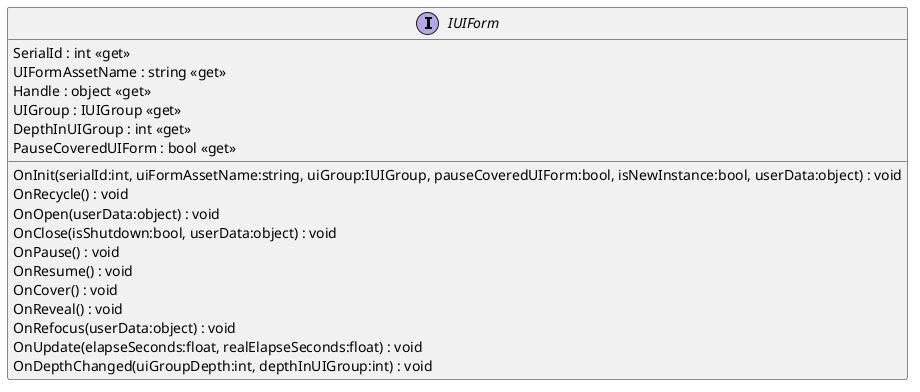 @startuml
interface IUIForm {
    SerialId : int <<get>>
    UIFormAssetName : string <<get>>
    Handle : object <<get>>
    UIGroup : IUIGroup <<get>>
    DepthInUIGroup : int <<get>>
    PauseCoveredUIForm : bool <<get>>
    OnInit(serialId:int, uiFormAssetName:string, uiGroup:IUIGroup, pauseCoveredUIForm:bool, isNewInstance:bool, userData:object) : void
    OnRecycle() : void
    OnOpen(userData:object) : void
    OnClose(isShutdown:bool, userData:object) : void
    OnPause() : void
    OnResume() : void
    OnCover() : void
    OnReveal() : void
    OnRefocus(userData:object) : void
    OnUpdate(elapseSeconds:float, realElapseSeconds:float) : void
    OnDepthChanged(uiGroupDepth:int, depthInUIGroup:int) : void
}
@enduml
